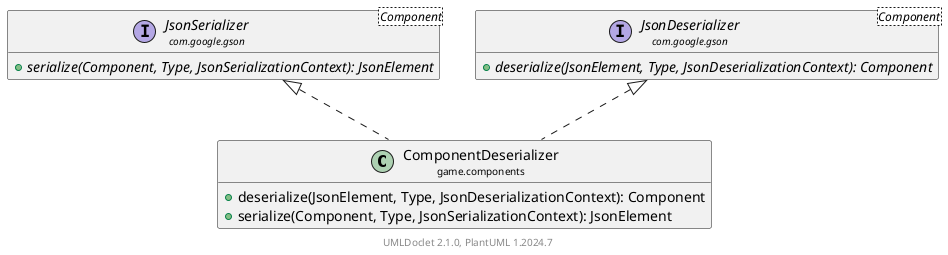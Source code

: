 @startuml
    set namespaceSeparator none
    hide empty fields
    hide empty methods

    class "<size:14>ComponentDeserializer\n<size:10>game.components" as game.components.ComponentDeserializer [[ComponentDeserializer.html]] {
        +deserialize(JsonElement, Type, JsonDeserializationContext): Component
        +serialize(Component, Type, JsonSerializationContext): JsonElement
    }

    interface "<size:14>JsonSerializer\n<size:10>com.google.gson" as com.google.gson.JsonSerializer<Component> {
        {abstract} +serialize(Component, Type, JsonSerializationContext): JsonElement
    }
    interface "<size:14>JsonDeserializer\n<size:10>com.google.gson" as com.google.gson.JsonDeserializer<Component> {
        {abstract} +deserialize(JsonElement, Type, JsonDeserializationContext): Component
    }

    com.google.gson.JsonSerializer <|.. game.components.ComponentDeserializer
    com.google.gson.JsonDeserializer <|.. game.components.ComponentDeserializer

    center footer UMLDoclet 2.1.0, PlantUML %version()
@enduml
